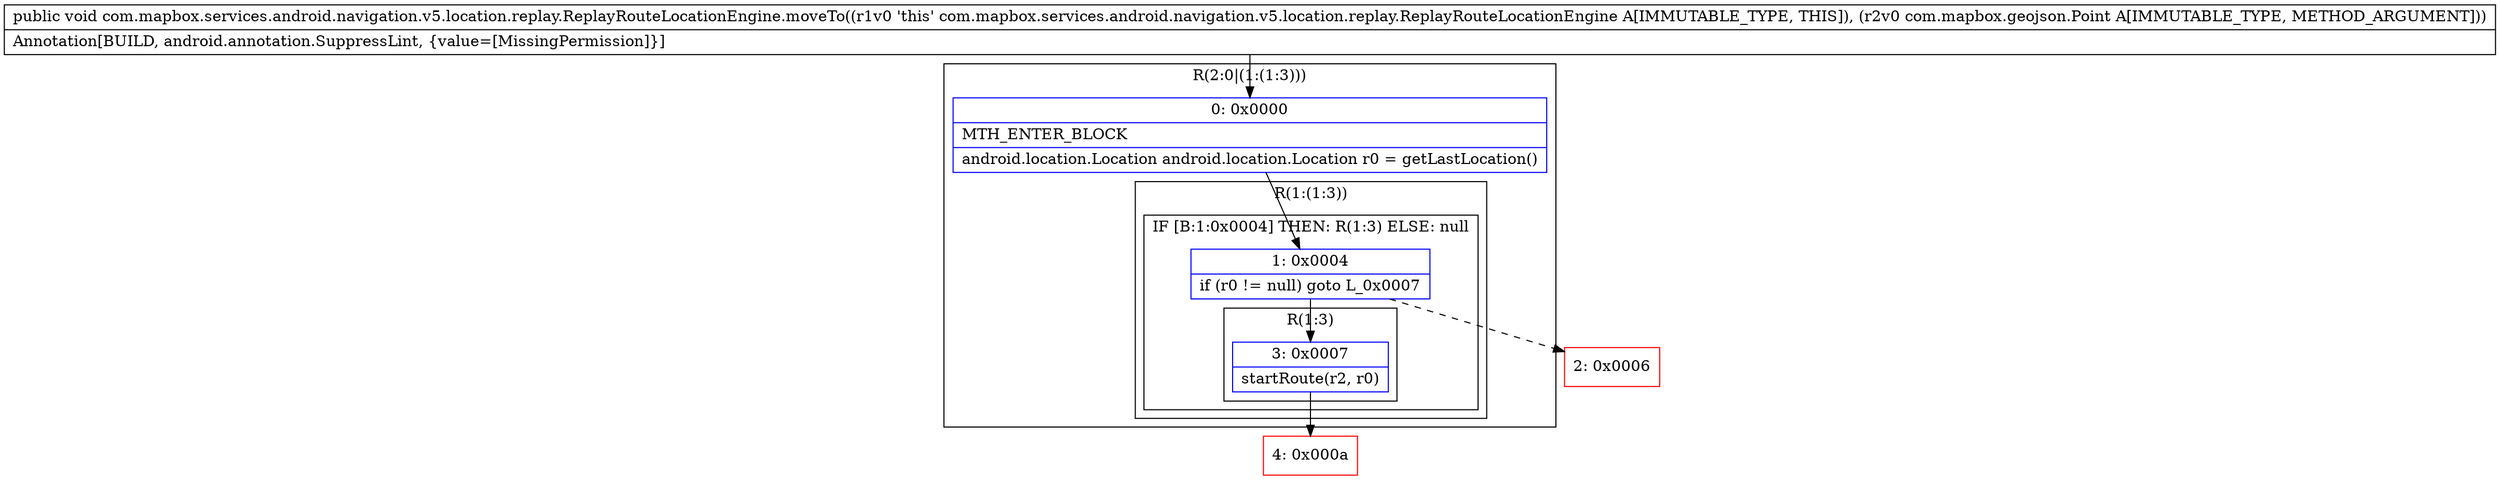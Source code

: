 digraph "CFG forcom.mapbox.services.android.navigation.v5.location.replay.ReplayRouteLocationEngine.moveTo(Lcom\/mapbox\/geojson\/Point;)V" {
subgraph cluster_Region_255202859 {
label = "R(2:0|(1:(1:3)))";
node [shape=record,color=blue];
Node_0 [shape=record,label="{0\:\ 0x0000|MTH_ENTER_BLOCK\l|android.location.Location android.location.Location r0 = getLastLocation()\l}"];
subgraph cluster_Region_243748230 {
label = "R(1:(1:3))";
node [shape=record,color=blue];
subgraph cluster_IfRegion_556145002 {
label = "IF [B:1:0x0004] THEN: R(1:3) ELSE: null";
node [shape=record,color=blue];
Node_1 [shape=record,label="{1\:\ 0x0004|if (r0 != null) goto L_0x0007\l}"];
subgraph cluster_Region_1272483200 {
label = "R(1:3)";
node [shape=record,color=blue];
Node_3 [shape=record,label="{3\:\ 0x0007|startRoute(r2, r0)\l}"];
}
}
}
}
Node_2 [shape=record,color=red,label="{2\:\ 0x0006}"];
Node_4 [shape=record,color=red,label="{4\:\ 0x000a}"];
MethodNode[shape=record,label="{public void com.mapbox.services.android.navigation.v5.location.replay.ReplayRouteLocationEngine.moveTo((r1v0 'this' com.mapbox.services.android.navigation.v5.location.replay.ReplayRouteLocationEngine A[IMMUTABLE_TYPE, THIS]), (r2v0 com.mapbox.geojson.Point A[IMMUTABLE_TYPE, METHOD_ARGUMENT]))  | Annotation[BUILD, android.annotation.SuppressLint, \{value=[MissingPermission]\}]\l}"];
MethodNode -> Node_0;
Node_0 -> Node_1;
Node_1 -> Node_2[style=dashed];
Node_1 -> Node_3;
Node_3 -> Node_4;
}

